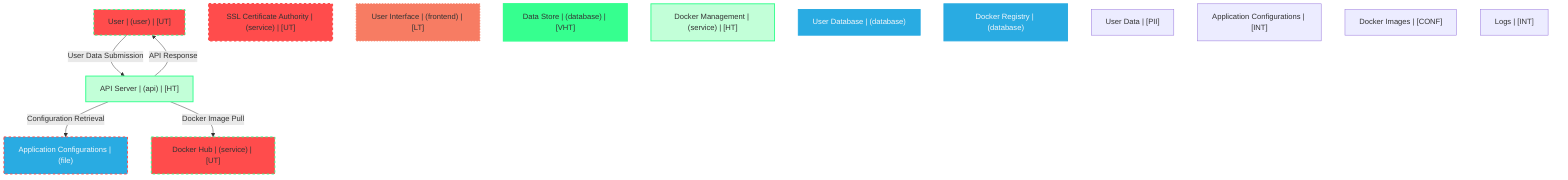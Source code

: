 graph TB
  node_01F8Z2F5J6K8D5F6D5K8J5F6K10["User | (user) | [UT]"]:::untrusted
  node_01F8Z2F5J6K8D5F6D5K8J5F6K11["Docker Hub | (service) | [UT]"]:::untrusted
  node_01F8Z2F5J6K8D5F6D5K8J5F6K12["SSL Certificate Authority | (service) | [UT]"]:::untrusted
  node_01F8Z2F5J6K8D5F6D5K8J5F6K3["User Interface | (frontend) | [LT]"]:::lowTrust
  node_01F8Z2F5J6K8D5F6D5K8J5F6K4["API Server | (api) | [HT]"]:::highTrust
  node_01F8Z2F5J6K8D5F6D5K8J5F6K5["Data Store | (database) | [VHT]"]:::veryHighTrust
  node_01F8Z2F5J6K8D5F6D5K8J5F6K6["Docker Management | (service) | [HT]"]:::highTrust
  node_01F8Z2F5J6K8D5F6D5K8J5F6K7["User Database | (database)"]:::dataStore
  node_01F8Z2F5J6K8D5F6D5K8J5F6K8["Application Configurations | (file)"]:::dataStore
  node_01F8Z2F5J6K8D5F6D5K8J5F6K9["Docker Registry | (database)"]:::dataStore
  node_01F8Z2F5J6K8D5F6D5K8J5F6J9["User Data | [PII]"]:::dataAsset,pii
  node_01F8Z2F5J6K8D5F6D5K8J5F6K0["Application Configurations | [INT]"]:::dataAsset,internal
  node_01F8Z2F5J6K8D5F6D5K8J5F6K1["Docker Images | [CONF]"]:::dataAsset,confidential
  node_01F8Z2F5J6K8D5F6D5K8J5F6K2["Logs | [INT]"]:::dataAsset,internal

  node_01F8Z2F5J6K8D5F6D5K8J5F6K10 -->|User Data Submission| node_01F8Z2F5J6K8D5F6D5K8J5F6K4:::encryptedFlow
  node_01F8Z2F5J6K8D5F6D5K8J5F6K4 -->|API Response| node_01F8Z2F5J6K8D5F6D5K8J5F6K10:::encryptedFlow
  node_01F8Z2F5J6K8D5F6D5K8J5F6K4 -->|Configuration Retrieval| node_01F8Z2F5J6K8D5F6D5K8J5F6K8:::unencryptedFlow
  node_01F8Z2F5J6K8D5F6D5K8J5F6K4 -->|Docker Image Pull| node_01F8Z2F5J6K8D5F6D5K8J5F6K11:::encryptedFlow

  classDef externalEntity fill:#FF4C4C,stroke:#FF4C4C,stroke-width:2px,color:#F5F7FA
  classDef process fill:#36FF8F,stroke:#36FF8F,stroke-width:2px,color:#0B0D17
  classDef dataStore fill:#29ABE2,stroke:#29ABE2,stroke-width:2px,color:#F5F7FA
  classDef dataAsset fill:#A259FF,stroke:#c3a4ff,stroke-width:2px,color:#F5F7FA
  classDef untrusted fill:#FF4C4C,stroke:#FF4C4C,stroke-width:3px,stroke-dasharray:5 5
  classDef lowTrust fill:#f77c63,stroke:#f77c63,stroke-width:2px,stroke-dasharray:3 3
  classDef mediumTrust fill:#FFD300,stroke:#FFD300,stroke-width:2px
  classDef highTrust fill:#C2FFD8,stroke:#36FF8F,stroke-width:2px
  classDef veryHighTrust fill:#36FF8F,stroke:#36FF8F,stroke-width:3px
  classDef public fill:#C2FFD8,stroke:#36FF8F,stroke-width:1px
  classDef internal fill:#FFF2B3,stroke:#FFD300,stroke-width:1px
  classDef confidential fill:#FFB3B3,stroke:#FF4C4C,stroke-width:2px
  classDef restricted fill:#FF4C4C,stroke:#FF4C4C,stroke-width:3px
  classDef pii fill:#ffa1ad,stroke:#A259FF,stroke-width:2px
  classDef pci fill:#FF4C4C,stroke:#FF4C4C,stroke-width:3px
  classDef phi fill:#ffa1ad,stroke:#A259FF,stroke-width:3px
  classDef encryptedFlow stroke:#36FF8F,stroke-width:2px
  classDef unencryptedFlow stroke:#FF4C4C,stroke-width:2px,stroke-dasharray:5 5
  classDef authenticatedFlow stroke:#29ABE2,stroke-width:2px
  classDef trustBoundary fill:transparent,stroke:#2E3440,stroke-width:3px,stroke-dasharray:10 5